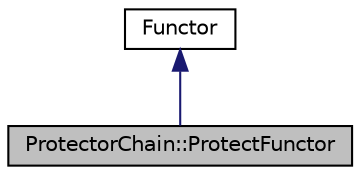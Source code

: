 digraph "ProtectorChain::ProtectFunctor"
{
  edge [fontname="Helvetica",fontsize="10",labelfontname="Helvetica",labelfontsize="10"];
  node [fontname="Helvetica",fontsize="10",shape=record];
  Node0 [label="ProtectorChain::ProtectFunctor",height=0.2,width=0.4,color="black", fillcolor="grey75", style="filled", fontcolor="black"];
  Node1 -> Node0 [dir="back",color="midnightblue",fontsize="10",style="solid",fontname="Helvetica"];
  Node1 [label="Functor",height=0.2,width=0.4,color="black", fillcolor="white", style="filled",URL="$class_functor.html"];
}
